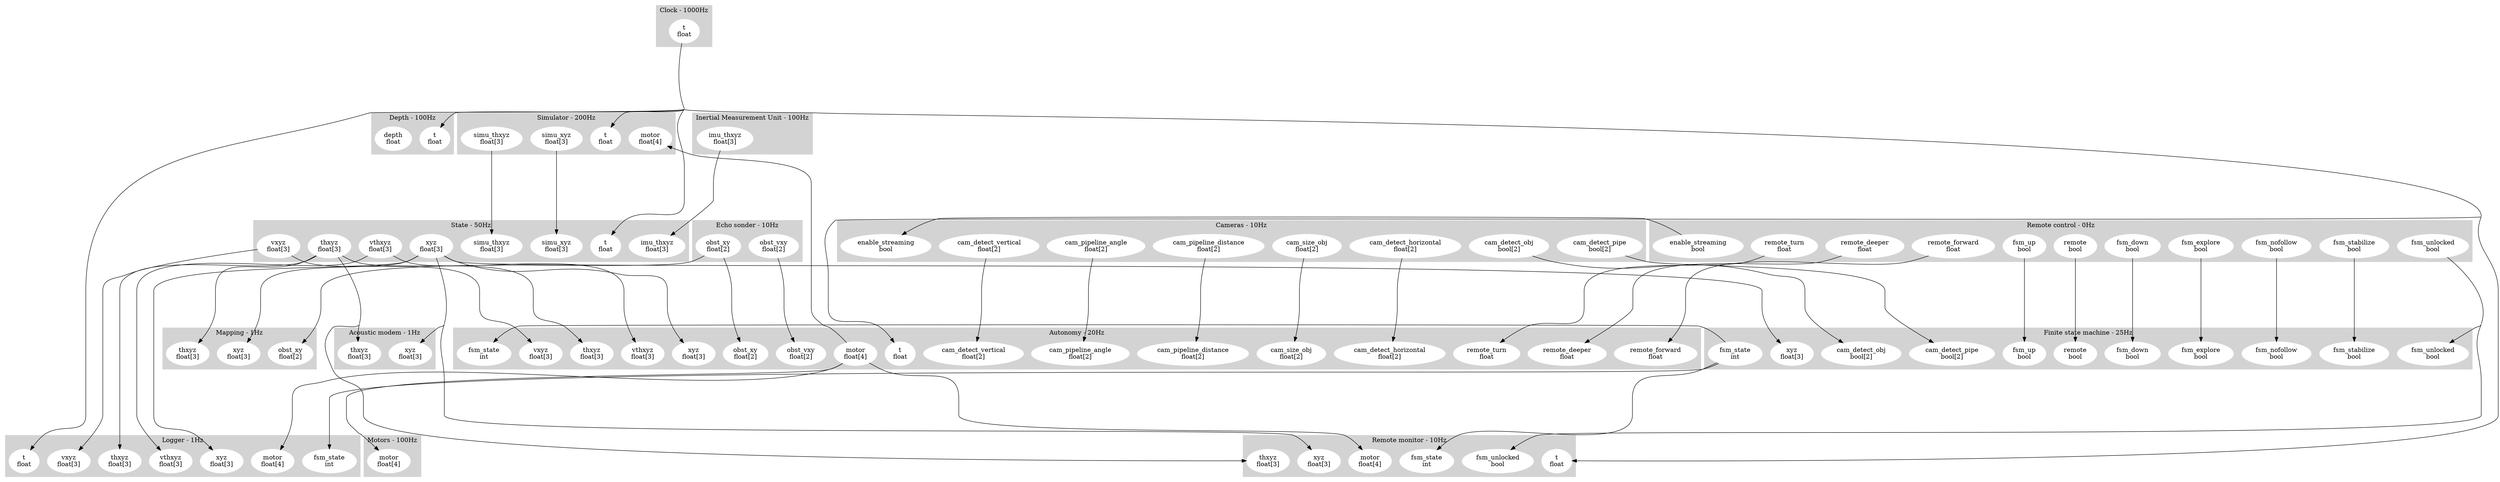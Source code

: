 digraph links {
	concentrate=true;
	subgraph cluster_1 {
		label = "Acoustic modem - 1Hz";
		style=filled;
		color=lightgrey;
		node [style=filled,color=white];
		2 [label = "thxyz\nfloat[3]"];
		3 [label = "xyz\nfloat[3]"];
	}
	subgraph cluster_4 {
		label = "Autonomy - 20Hz";
		style=filled;
		color=lightgrey;
		node [style=filled,color=white];
		5 [label = "cam_detect_horizontal\nfloat[2]"];
		6 [label = "cam_detect_vertical\nfloat[2]"];
		7 [label = "cam_pipeline_angle\nfloat[2]"];
		8 [label = "cam_pipeline_distance\nfloat[2]"];
		9 [label = "cam_size_obj\nfloat[2]"];
		10 [label = "fsm_state\nint"];
		11 [label = "obst_vxy\nfloat[2]"];
		12 [label = "obst_xy\nfloat[2]"];
		13 [label = "remote_deeper\nfloat"];
		14 [label = "remote_forward\nfloat"];
		15 [label = "remote_turn\nfloat"];
		16 [label = "t\nfloat"];
		17 [label = "thxyz\nfloat[3]"];
		18 [label = "vthxyz\nfloat[3]"];
		19 [label = "vxyz\nfloat[3]"];
		20 [label = "xyz\nfloat[3]"];
		21 [label = "motor\nfloat[4]"];
	}
	subgraph cluster_22 {
		label = "Cameras - 10Hz";
		style=filled;
		color=lightgrey;
		node [style=filled,color=white];
		23 [label = "enable_streaming\nbool"];
		24 [label = "cam_detect_horizontal\nfloat[2]"];
		25 [label = "cam_detect_obj\nbool[2]"];
		26 [label = "cam_detect_pipe\nbool[2]"];
		27 [label = "cam_detect_vertical\nfloat[2]"];
		28 [label = "cam_pipeline_angle\nfloat[2]"];
		29 [label = "cam_pipeline_distance\nfloat[2]"];
		30 [label = "cam_size_obj\nfloat[2]"];
	}
	subgraph cluster_31 {
		label = "Clock - 1000Hz";
		style=filled;
		color=lightgrey;
		node [style=filled,color=white];
		32 [label = "t\nfloat"];
	}
	subgraph cluster_33 {
		label = "Depth - 100Hz";
		style=filled;
		color=lightgrey;
		node [style=filled,color=white];
		34 [label = "t\nfloat"];
		35 [label = "depth\nfloat"];
	}
	subgraph cluster_36 {
		label = "Echo sonder - 10Hz";
		style=filled;
		color=lightgrey;
		node [style=filled,color=white];
		37 [label = "obst_vxy\nfloat[2]"];
		38 [label = "obst_xy\nfloat[2]"];
	}
	subgraph cluster_39 {
		label = "I2C - 100Hz";
		style=filled;
		color=lightgrey;
		node [style=filled,color=white];
	}
	subgraph cluster_40 {
		label = "Inertial Measurement Unit - 100Hz";
		style=filled;
		color=lightgrey;
		node [style=filled,color=white];
		41 [label = "imu_thxyz\nfloat[3]"];
	}
	subgraph cluster_42 {
		label = "Logger - 1Hz";
		style=filled;
		color=lightgrey;
		node [style=filled,color=white];
		43 [label = "fsm_state\nint"];
		44 [label = "motor\nfloat[4]"];
		45 [label = "t\nfloat"];
		46 [label = "thxyz\nfloat[3]"];
		47 [label = "vthxyz\nfloat[3]"];
		48 [label = "vxyz\nfloat[3]"];
		49 [label = "xyz\nfloat[3]"];
	}
	subgraph cluster_50 {
		label = "Mapping - 1Hz";
		style=filled;
		color=lightgrey;
		node [style=filled,color=white];
		51 [label = "obst_xy\nfloat[2]"];
		52 [label = "thxyz\nfloat[3]"];
		53 [label = "xyz\nfloat[3]"];
	}
	subgraph cluster_54 {
		label = "Motors - 100Hz";
		style=filled;
		color=lightgrey;
		node [style=filled,color=white];
		55 [label = "motor\nfloat[4]"];
	}
	subgraph cluster_56 {
		label = "Remote control - 0Hz";
		style=filled;
		color=lightgrey;
		node [style=filled,color=white];
		57 [label = "enable_streaming\nbool"];
		58 [label = "fsm_down\nbool"];
		59 [label = "fsm_explore\nbool"];
		60 [label = "fsm_nofollow\nbool"];
		61 [label = "fsm_stabilize\nbool"];
		62 [label = "fsm_unlocked\nbool"];
		63 [label = "fsm_up\nbool"];
		64 [label = "remote\nbool"];
		65 [label = "remote_deeper\nfloat"];
		66 [label = "remote_forward\nfloat"];
		67 [label = "remote_turn\nfloat"];
	}
	subgraph cluster_68 {
		label = "Remote monitor - 10Hz";
		style=filled;
		color=lightgrey;
		node [style=filled,color=white];
		69 [label = "fsm_state\nint"];
		70 [label = "fsm_unlocked\nbool"];
		71 [label = "motor\nfloat[4]"];
		72 [label = "t\nfloat"];
		73 [label = "thxyz\nfloat[3]"];
		74 [label = "xyz\nfloat[3]"];
	}
	subgraph cluster_75 {
		label = "Simulator - 200Hz";
		style=filled;
		color=lightgrey;
		node [style=filled,color=white];
		76 [label = "motor\nfloat[4]"];
		77 [label = "t\nfloat"];
		78 [label = "simu_thxyz\nfloat[3]"];
		79 [label = "simu_xyz\nfloat[3]"];
	}
	subgraph cluster_80 {
		label = "State - 50Hz";
		style=filled;
		color=lightgrey;
		node [style=filled,color=white];
		81 [label = "imu_thxyz\nfloat[3]"];
		82 [label = "simu_thxyz\nfloat[3]"];
		83 [label = "simu_xyz\nfloat[3]"];
		84 [label = "t\nfloat"];
		85 [label = "thxyz\nfloat[3]"];
		86 [label = "vthxyz\nfloat[3]"];
		87 [label = "vxyz\nfloat[3]"];
		88 [label = "xyz\nfloat[3]"];
	}
	subgraph cluster_89 {
		label = "Finite state machine - 25Hz";
		style=filled;
		color=lightgrey;
		node [style=filled,color=white];
		90 [label = "cam_detect_obj\nbool[2]"];
		91 [label = "cam_detect_pipe\nbool[2]"];
		92 [label = "fsm_down\nbool"];
		93 [label = "fsm_explore\nbool"];
		94 [label = "fsm_nofollow\nbool"];
		95 [label = "fsm_stabilize\nbool"];
		96 [label = "fsm_unlocked\nbool"];
		97 [label = "fsm_up\nbool"];
		98 [label = "remote\nbool"];
		99 [label = "xyz\nfloat[3]"];
		100 [label = "fsm_state\nint"];
	}
	24->5 [minlen=5];
	25->90 [minlen=5];
	26->91 [minlen=5];
	27->6 [minlen=5];
	28->7 [minlen=5];
	29->8 [minlen=5];
	30->9 [minlen=5];
	57->23 [minlen=5];
	58->92 [minlen=5];
	59->93 [minlen=5];
	60->94 [minlen=5];
	61->95 [minlen=5];
	100->10 [minlen=5];
	100->43 [minlen=5];
	100->69 [minlen=5];
	62->70 [minlen=5];
	62->96 [minlen=5];
	63->97 [minlen=5];
	41->81 [minlen=5];
	21->44 [minlen=5];
	21->55 [minlen=5];
	21->71 [minlen=5];
	21->76 [minlen=5];
	37->11 [minlen=5];
	38->12 [minlen=5];
	38->51 [minlen=5];
	64->98 [minlen=5];
	65->13 [minlen=5];
	66->14 [minlen=5];
	67->15 [minlen=5];
	78->82 [minlen=5];
	79->83 [minlen=5];
	32->16 [minlen=5];
	32->34 [minlen=5];
	32->45 [minlen=5];
	32->72 [minlen=5];
	32->77 [minlen=5];
	32->84 [minlen=5];
	85->2 [minlen=5];
	85->17 [minlen=5];
	85->46 [minlen=5];
	85->52 [minlen=5];
	85->73 [minlen=5];
	86->18 [minlen=5];
	86->47 [minlen=5];
	87->19 [minlen=5];
	87->48 [minlen=5];
	88->3 [minlen=5];
	88->20 [minlen=5];
	88->49 [minlen=5];
	88->53 [minlen=5];
	88->74 [minlen=5];
	88->99 [minlen=5];
}